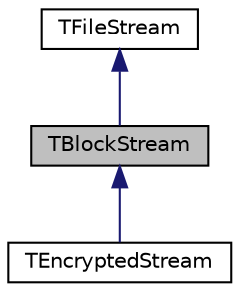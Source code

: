 digraph G
{
  edge [fontname="Helvetica",fontsize="10",labelfontname="Helvetica",labelfontsize="10"];
  node [fontname="Helvetica",fontsize="10",shape=record];
  Node1 [label="TBlockStream",height=0.2,width=0.4,color="black", fillcolor="grey75", style="filled" fontcolor="black"];
  Node2 -> Node1 [dir="back",color="midnightblue",fontsize="10",style="solid",fontname="Helvetica"];
  Node2 [label="TFileStream",height=0.2,width=0.4,color="black", fillcolor="white", style="filled",URL="$struct_t_file_stream.html"];
  Node1 -> Node3 [dir="back",color="midnightblue",fontsize="10",style="solid",fontname="Helvetica"];
  Node3 [label="TEncryptedStream",height=0.2,width=0.4,color="black", fillcolor="white", style="filled",URL="$struct_t_encrypted_stream.html"];
}

